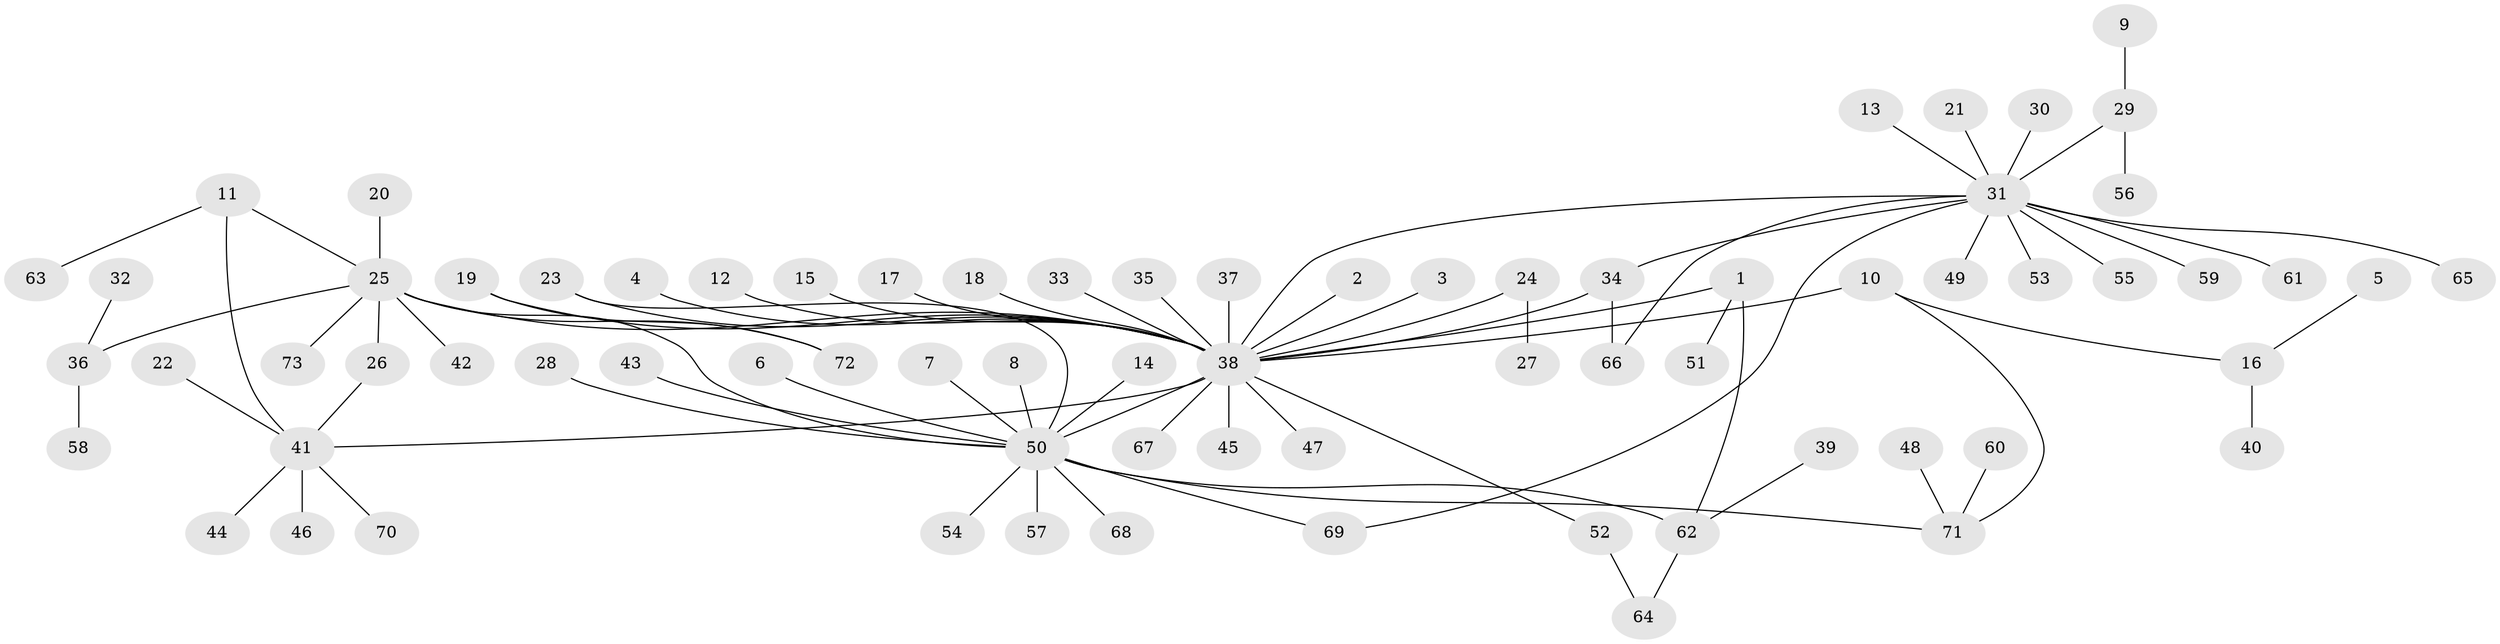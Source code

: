 // original degree distribution, {4: 0.02112676056338028, 27: 0.007042253521126761, 17: 0.014084507042253521, 2: 0.24647887323943662, 11: 0.007042253521126761, 3: 0.09154929577464789, 1: 0.5774647887323944, 6: 0.014084507042253521, 5: 0.014084507042253521, 9: 0.007042253521126761}
// Generated by graph-tools (version 1.1) at 2025/01/03/09/25 03:01:57]
// undirected, 73 vertices, 83 edges
graph export_dot {
graph [start="1"]
  node [color=gray90,style=filled];
  1;
  2;
  3;
  4;
  5;
  6;
  7;
  8;
  9;
  10;
  11;
  12;
  13;
  14;
  15;
  16;
  17;
  18;
  19;
  20;
  21;
  22;
  23;
  24;
  25;
  26;
  27;
  28;
  29;
  30;
  31;
  32;
  33;
  34;
  35;
  36;
  37;
  38;
  39;
  40;
  41;
  42;
  43;
  44;
  45;
  46;
  47;
  48;
  49;
  50;
  51;
  52;
  53;
  54;
  55;
  56;
  57;
  58;
  59;
  60;
  61;
  62;
  63;
  64;
  65;
  66;
  67;
  68;
  69;
  70;
  71;
  72;
  73;
  1 -- 38 [weight=1.0];
  1 -- 51 [weight=1.0];
  1 -- 62 [weight=1.0];
  2 -- 38 [weight=1.0];
  3 -- 38 [weight=1.0];
  4 -- 38 [weight=1.0];
  5 -- 16 [weight=1.0];
  6 -- 50 [weight=1.0];
  7 -- 50 [weight=1.0];
  8 -- 50 [weight=1.0];
  9 -- 29 [weight=1.0];
  10 -- 16 [weight=1.0];
  10 -- 38 [weight=1.0];
  10 -- 71 [weight=1.0];
  11 -- 25 [weight=1.0];
  11 -- 41 [weight=1.0];
  11 -- 63 [weight=1.0];
  12 -- 38 [weight=1.0];
  13 -- 31 [weight=1.0];
  14 -- 50 [weight=1.0];
  15 -- 38 [weight=1.0];
  16 -- 40 [weight=1.0];
  17 -- 38 [weight=1.0];
  18 -- 38 [weight=1.0];
  19 -- 38 [weight=1.0];
  19 -- 72 [weight=1.0];
  20 -- 25 [weight=1.0];
  21 -- 31 [weight=1.0];
  22 -- 41 [weight=1.0];
  23 -- 38 [weight=1.0];
  23 -- 50 [weight=1.0];
  24 -- 27 [weight=1.0];
  24 -- 38 [weight=1.0];
  25 -- 26 [weight=1.0];
  25 -- 36 [weight=1.0];
  25 -- 38 [weight=1.0];
  25 -- 42 [weight=1.0];
  25 -- 50 [weight=1.0];
  25 -- 72 [weight=1.0];
  25 -- 73 [weight=1.0];
  26 -- 41 [weight=1.0];
  28 -- 50 [weight=1.0];
  29 -- 31 [weight=1.0];
  29 -- 56 [weight=1.0];
  30 -- 31 [weight=1.0];
  31 -- 34 [weight=1.0];
  31 -- 38 [weight=1.0];
  31 -- 49 [weight=1.0];
  31 -- 53 [weight=1.0];
  31 -- 55 [weight=1.0];
  31 -- 59 [weight=1.0];
  31 -- 61 [weight=1.0];
  31 -- 65 [weight=1.0];
  31 -- 66 [weight=1.0];
  31 -- 69 [weight=1.0];
  32 -- 36 [weight=1.0];
  33 -- 38 [weight=1.0];
  34 -- 38 [weight=1.0];
  34 -- 66 [weight=1.0];
  35 -- 38 [weight=1.0];
  36 -- 58 [weight=1.0];
  37 -- 38 [weight=1.0];
  38 -- 41 [weight=1.0];
  38 -- 45 [weight=1.0];
  38 -- 47 [weight=1.0];
  38 -- 50 [weight=1.0];
  38 -- 52 [weight=1.0];
  38 -- 67 [weight=1.0];
  39 -- 62 [weight=1.0];
  41 -- 44 [weight=1.0];
  41 -- 46 [weight=1.0];
  41 -- 70 [weight=1.0];
  43 -- 50 [weight=1.0];
  48 -- 71 [weight=1.0];
  50 -- 54 [weight=1.0];
  50 -- 57 [weight=1.0];
  50 -- 62 [weight=1.0];
  50 -- 68 [weight=1.0];
  50 -- 69 [weight=1.0];
  50 -- 71 [weight=1.0];
  52 -- 64 [weight=1.0];
  60 -- 71 [weight=1.0];
  62 -- 64 [weight=1.0];
}
